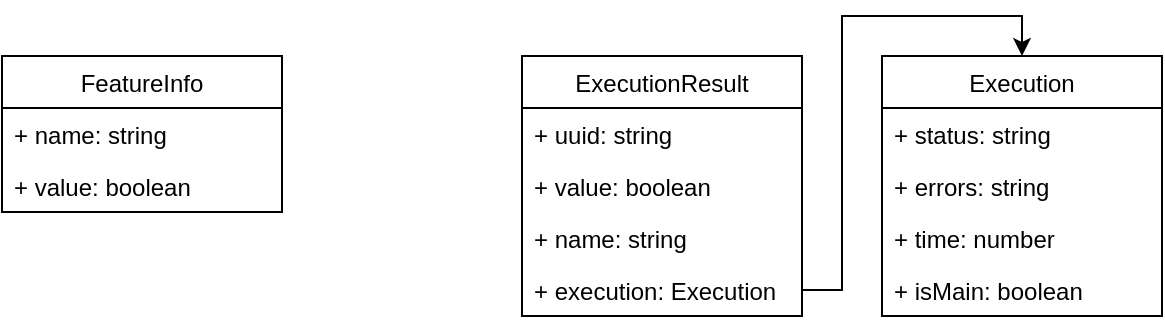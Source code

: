<mxfile version="16.6.6" type="device"><diagram id="C5RBs43oDa-KdzZeNtuy" name="Page-1"><mxGraphModel dx="868" dy="482" grid="1" gridSize="10" guides="1" tooltips="1" connect="1" arrows="1" fold="1" page="1" pageScale="1" pageWidth="827" pageHeight="1169" math="0" shadow="0"><root><mxCell id="WIyWlLk6GJQsqaUBKTNV-0"/><mxCell id="WIyWlLk6GJQsqaUBKTNV-1" parent="WIyWlLk6GJQsqaUBKTNV-0"/><mxCell id="Rs0Tf9Dk_PkOFAkCI5md-0" value="FeatureInfo" style="swimlane;fontStyle=0;childLayout=stackLayout;horizontal=1;startSize=26;fillColor=none;horizontalStack=0;resizeParent=1;resizeParentMax=0;resizeLast=0;collapsible=1;marginBottom=0;" vertex="1" parent="WIyWlLk6GJQsqaUBKTNV-1"><mxGeometry x="150" y="110" width="140" height="78" as="geometry"/></mxCell><mxCell id="Rs0Tf9Dk_PkOFAkCI5md-1" value="+ name: string" style="text;strokeColor=none;fillColor=none;align=left;verticalAlign=top;spacingLeft=4;spacingRight=4;overflow=hidden;rotatable=0;points=[[0,0.5],[1,0.5]];portConstraint=eastwest;" vertex="1" parent="Rs0Tf9Dk_PkOFAkCI5md-0"><mxGeometry y="26" width="140" height="26" as="geometry"/></mxCell><mxCell id="Rs0Tf9Dk_PkOFAkCI5md-2" value="+ value: boolean" style="text;strokeColor=none;fillColor=none;align=left;verticalAlign=top;spacingLeft=4;spacingRight=4;overflow=hidden;rotatable=0;points=[[0,0.5],[1,0.5]];portConstraint=eastwest;" vertex="1" parent="Rs0Tf9Dk_PkOFAkCI5md-0"><mxGeometry y="52" width="140" height="26" as="geometry"/></mxCell><mxCell id="Rs0Tf9Dk_PkOFAkCI5md-4" value="ExecutionResult" style="swimlane;fontStyle=0;childLayout=stackLayout;horizontal=1;startSize=26;fillColor=none;horizontalStack=0;resizeParent=1;resizeParentMax=0;resizeLast=0;collapsible=1;marginBottom=0;" vertex="1" parent="WIyWlLk6GJQsqaUBKTNV-1"><mxGeometry x="410" y="110" width="140" height="130" as="geometry"/></mxCell><mxCell id="Rs0Tf9Dk_PkOFAkCI5md-5" value="+ uuid: string" style="text;strokeColor=none;fillColor=none;align=left;verticalAlign=top;spacingLeft=4;spacingRight=4;overflow=hidden;rotatable=0;points=[[0,0.5],[1,0.5]];portConstraint=eastwest;" vertex="1" parent="Rs0Tf9Dk_PkOFAkCI5md-4"><mxGeometry y="26" width="140" height="26" as="geometry"/></mxCell><mxCell id="Rs0Tf9Dk_PkOFAkCI5md-6" value="+ value: boolean" style="text;strokeColor=none;fillColor=none;align=left;verticalAlign=top;spacingLeft=4;spacingRight=4;overflow=hidden;rotatable=0;points=[[0,0.5],[1,0.5]];portConstraint=eastwest;" vertex="1" parent="Rs0Tf9Dk_PkOFAkCI5md-4"><mxGeometry y="52" width="140" height="26" as="geometry"/></mxCell><mxCell id="Rs0Tf9Dk_PkOFAkCI5md-7" value="+ name: string" style="text;strokeColor=none;fillColor=none;align=left;verticalAlign=top;spacingLeft=4;spacingRight=4;overflow=hidden;rotatable=0;points=[[0,0.5],[1,0.5]];portConstraint=eastwest;" vertex="1" parent="Rs0Tf9Dk_PkOFAkCI5md-4"><mxGeometry y="78" width="140" height="26" as="geometry"/></mxCell><mxCell id="Rs0Tf9Dk_PkOFAkCI5md-8" value="+ execution: Execution" style="text;strokeColor=none;fillColor=none;align=left;verticalAlign=top;spacingLeft=4;spacingRight=4;overflow=hidden;rotatable=0;points=[[0,0.5],[1,0.5]];portConstraint=eastwest;" vertex="1" parent="Rs0Tf9Dk_PkOFAkCI5md-4"><mxGeometry y="104" width="140" height="26" as="geometry"/></mxCell><mxCell id="Rs0Tf9Dk_PkOFAkCI5md-9" value="Execution" style="swimlane;fontStyle=0;childLayout=stackLayout;horizontal=1;startSize=26;fillColor=none;horizontalStack=0;resizeParent=1;resizeParentMax=0;resizeLast=0;collapsible=1;marginBottom=0;" vertex="1" parent="WIyWlLk6GJQsqaUBKTNV-1"><mxGeometry x="590" y="110" width="140" height="130" as="geometry"/></mxCell><mxCell id="Rs0Tf9Dk_PkOFAkCI5md-10" value="+ status: string" style="text;strokeColor=none;fillColor=none;align=left;verticalAlign=top;spacingLeft=4;spacingRight=4;overflow=hidden;rotatable=0;points=[[0,0.5],[1,0.5]];portConstraint=eastwest;" vertex="1" parent="Rs0Tf9Dk_PkOFAkCI5md-9"><mxGeometry y="26" width="140" height="26" as="geometry"/></mxCell><mxCell id="Rs0Tf9Dk_PkOFAkCI5md-11" value="+ errors: string" style="text;strokeColor=none;fillColor=none;align=left;verticalAlign=top;spacingLeft=4;spacingRight=4;overflow=hidden;rotatable=0;points=[[0,0.5],[1,0.5]];portConstraint=eastwest;" vertex="1" parent="Rs0Tf9Dk_PkOFAkCI5md-9"><mxGeometry y="52" width="140" height="26" as="geometry"/></mxCell><mxCell id="Rs0Tf9Dk_PkOFAkCI5md-12" value="+ time: number" style="text;strokeColor=none;fillColor=none;align=left;verticalAlign=top;spacingLeft=4;spacingRight=4;overflow=hidden;rotatable=0;points=[[0,0.5],[1,0.5]];portConstraint=eastwest;" vertex="1" parent="Rs0Tf9Dk_PkOFAkCI5md-9"><mxGeometry y="78" width="140" height="26" as="geometry"/></mxCell><mxCell id="Rs0Tf9Dk_PkOFAkCI5md-13" value="+ isMain: boolean" style="text;strokeColor=none;fillColor=none;align=left;verticalAlign=top;spacingLeft=4;spacingRight=4;overflow=hidden;rotatable=0;points=[[0,0.5],[1,0.5]];portConstraint=eastwest;" vertex="1" parent="Rs0Tf9Dk_PkOFAkCI5md-9"><mxGeometry y="104" width="140" height="26" as="geometry"/></mxCell><mxCell id="Rs0Tf9Dk_PkOFAkCI5md-14" style="edgeStyle=orthogonalEdgeStyle;rounded=0;orthogonalLoop=1;jettySize=auto;html=1;exitX=1;exitY=0.5;exitDx=0;exitDy=0;entryX=0.5;entryY=0;entryDx=0;entryDy=0;" edge="1" parent="WIyWlLk6GJQsqaUBKTNV-1" source="Rs0Tf9Dk_PkOFAkCI5md-8" target="Rs0Tf9Dk_PkOFAkCI5md-9"><mxGeometry relative="1" as="geometry"/></mxCell></root></mxGraphModel></diagram></mxfile>